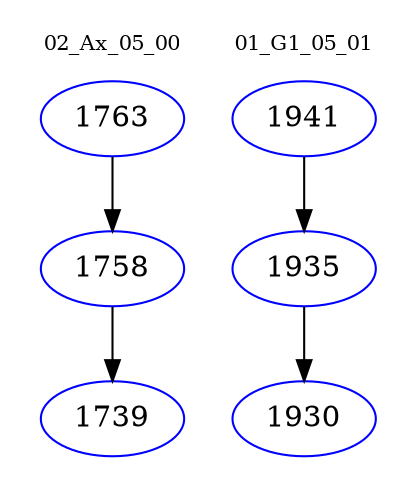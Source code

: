 digraph{
subgraph cluster_0 {
color = white
label = "02_Ax_05_00";
fontsize=10;
T0_1763 [label="1763", color="blue"]
T0_1763 -> T0_1758 [color="black"]
T0_1758 [label="1758", color="blue"]
T0_1758 -> T0_1739 [color="black"]
T0_1739 [label="1739", color="blue"]
}
subgraph cluster_1 {
color = white
label = "01_G1_05_01";
fontsize=10;
T1_1941 [label="1941", color="blue"]
T1_1941 -> T1_1935 [color="black"]
T1_1935 [label="1935", color="blue"]
T1_1935 -> T1_1930 [color="black"]
T1_1930 [label="1930", color="blue"]
}
}
